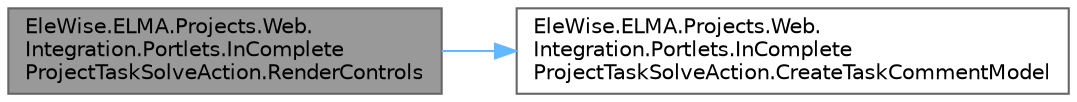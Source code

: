 digraph "EleWise.ELMA.Projects.Web.Integration.Portlets.InCompleteProjectTaskSolveAction.RenderControls"
{
 // LATEX_PDF_SIZE
  bgcolor="transparent";
  edge [fontname=Helvetica,fontsize=10,labelfontname=Helvetica,labelfontsize=10];
  node [fontname=Helvetica,fontsize=10,shape=box,height=0.2,width=0.4];
  rankdir="LR";
  Node1 [id="Node000001",label="EleWise.ELMA.Projects.Web.\lIntegration.Portlets.InComplete\lProjectTaskSolveAction.RenderControls",height=0.2,width=0.4,color="gray40", fillcolor="grey60", style="filled", fontcolor="black",tooltip=" "];
  Node1 -> Node2 [id="edge1_Node000001_Node000002",color="steelblue1",style="solid",tooltip=" "];
  Node2 [id="Node000002",label="EleWise.ELMA.Projects.Web.\lIntegration.Portlets.InComplete\lProjectTaskSolveAction.CreateTaskCommentModel",height=0.2,width=0.4,color="grey40", fillcolor="white", style="filled",URL="$class_ele_wise_1_1_e_l_m_a_1_1_projects_1_1_web_1_1_integration_1_1_portlets_1_1_in_complete_project_task_solve_action.html#a884a75a9fd22a4293e81816cbcef852f",tooltip=" "];
}
